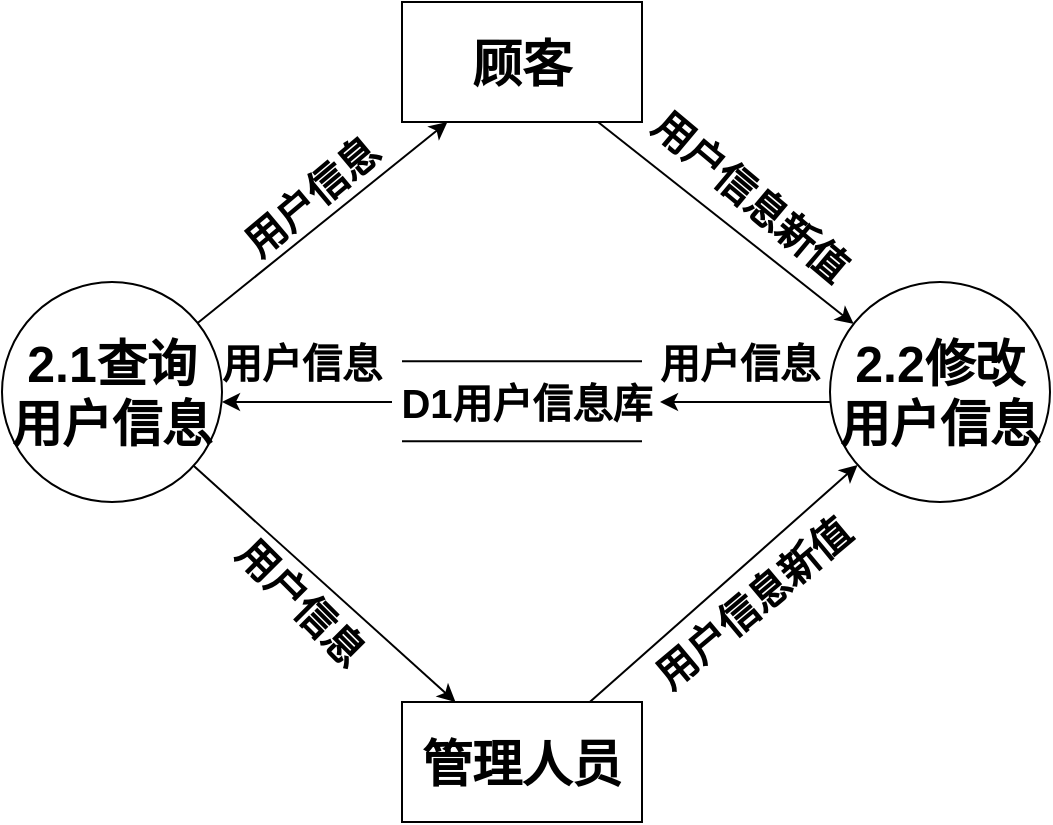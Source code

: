 <mxfile version="13.6.2" type="device"><diagram id="8H3_s1Qf1rbxUWx8Rzur" name="第 1 页"><mxGraphModel dx="1488" dy="640" grid="1" gridSize="10" guides="1" tooltips="1" connect="1" arrows="1" fold="1" page="1" pageScale="1" pageWidth="827" pageHeight="1169" math="0" shadow="0"><root><mxCell id="0"/><mxCell id="1" parent="0"/><mxCell id="8gSmiIWBC8Hmxz5W83Mj-1" value="&lt;font style=&quot;font-size: 25px&quot;&gt;&lt;b&gt;管理人员&lt;/b&gt;&lt;/font&gt;" style="rounded=0;whiteSpace=wrap;html=1;" vertex="1" parent="1"><mxGeometry x="200" y="420" width="120" height="60" as="geometry"/></mxCell><mxCell id="8gSmiIWBC8Hmxz5W83Mj-2" value="&lt;font style=&quot;font-size: 25px&quot;&gt;&lt;b&gt;顾客&lt;/b&gt;&lt;/font&gt;" style="rounded=0;whiteSpace=wrap;html=1;" vertex="1" parent="1"><mxGeometry x="200" y="70" width="120" height="60" as="geometry"/></mxCell><mxCell id="8gSmiIWBC8Hmxz5W83Mj-3" value="" style="endArrow=none;html=1;" edge="1" parent="1"><mxGeometry width="50" height="50" relative="1" as="geometry"><mxPoint x="200" y="249.66" as="sourcePoint"/><mxPoint x="320" y="249.66" as="targetPoint"/></mxGeometry></mxCell><mxCell id="8gSmiIWBC8Hmxz5W83Mj-4" value="" style="endArrow=none;html=1;" edge="1" parent="1"><mxGeometry width="50" height="50" relative="1" as="geometry"><mxPoint x="200" y="289.66" as="sourcePoint"/><mxPoint x="320" y="289.66" as="targetPoint"/></mxGeometry></mxCell><mxCell id="8gSmiIWBC8Hmxz5W83Mj-5" value="&lt;font size=&quot;1&quot;&gt;&lt;b style=&quot;font-size: 20px&quot;&gt;D1用户信息库&lt;/b&gt;&lt;/font&gt;" style="text;html=1;strokeColor=none;fillColor=none;align=center;verticalAlign=middle;whiteSpace=wrap;rounded=0;" vertex="1" parent="1"><mxGeometry x="195" y="260" width="135" height="20" as="geometry"/></mxCell><mxCell id="8gSmiIWBC8Hmxz5W83Mj-6" value="&lt;font style=&quot;font-size: 25px&quot;&gt;&lt;b&gt;2.1查询用户信息&lt;/b&gt;&lt;/font&gt;" style="ellipse;whiteSpace=wrap;html=1;aspect=fixed;" vertex="1" parent="1"><mxGeometry y="210" width="110" height="110" as="geometry"/></mxCell><mxCell id="8gSmiIWBC8Hmxz5W83Mj-7" value="&lt;span style=&quot;font-size: 25px&quot;&gt;&lt;b&gt;2.2修改用户信息&lt;/b&gt;&lt;/span&gt;" style="ellipse;whiteSpace=wrap;html=1;aspect=fixed;" vertex="1" parent="1"><mxGeometry x="414" y="210" width="110" height="110" as="geometry"/></mxCell><mxCell id="8gSmiIWBC8Hmxz5W83Mj-8" value="" style="endArrow=classic;html=1;" edge="1" parent="1" source="8gSmiIWBC8Hmxz5W83Mj-6" target="8gSmiIWBC8Hmxz5W83Mj-2"><mxGeometry width="50" height="50" relative="1" as="geometry"><mxPoint x="440" y="300" as="sourcePoint"/><mxPoint x="390" y="350" as="targetPoint"/></mxGeometry></mxCell><mxCell id="8gSmiIWBC8Hmxz5W83Mj-9" value="" style="endArrow=classic;html=1;" edge="1" parent="1" source="8gSmiIWBC8Hmxz5W83Mj-2" target="8gSmiIWBC8Hmxz5W83Mj-7"><mxGeometry width="50" height="50" relative="1" as="geometry"><mxPoint x="390" y="350" as="sourcePoint"/><mxPoint x="440" y="300" as="targetPoint"/></mxGeometry></mxCell><mxCell id="8gSmiIWBC8Hmxz5W83Mj-10" value="" style="endArrow=classic;html=1;" edge="1" parent="1" source="8gSmiIWBC8Hmxz5W83Mj-6" target="8gSmiIWBC8Hmxz5W83Mj-1"><mxGeometry width="50" height="50" relative="1" as="geometry"><mxPoint x="440" y="300" as="sourcePoint"/><mxPoint x="390" y="350" as="targetPoint"/></mxGeometry></mxCell><mxCell id="8gSmiIWBC8Hmxz5W83Mj-11" value="" style="endArrow=classic;html=1;" edge="1" parent="1" source="8gSmiIWBC8Hmxz5W83Mj-1" target="8gSmiIWBC8Hmxz5W83Mj-7"><mxGeometry width="50" height="50" relative="1" as="geometry"><mxPoint x="390" y="350" as="sourcePoint"/><mxPoint x="440" y="300" as="targetPoint"/></mxGeometry></mxCell><mxCell id="8gSmiIWBC8Hmxz5W83Mj-12" value="&lt;font size=&quot;1&quot;&gt;&lt;b style=&quot;font-size: 20px&quot;&gt;用户信息&lt;/b&gt;&lt;/font&gt;" style="text;html=1;strokeColor=none;fillColor=none;align=center;verticalAlign=middle;whiteSpace=wrap;rounded=0;rotation=-40;" vertex="1" parent="1"><mxGeometry x="108.83" y="156.79" width="90" height="20" as="geometry"/></mxCell><mxCell id="8gSmiIWBC8Hmxz5W83Mj-13" value="&lt;font size=&quot;1&quot;&gt;&lt;b style=&quot;font-size: 20px&quot;&gt;用户信息&lt;/b&gt;&lt;/font&gt;" style="text;html=1;strokeColor=none;fillColor=none;align=center;verticalAlign=middle;whiteSpace=wrap;rounded=0;rotation=45;" vertex="1" parent="1"><mxGeometry x="105" y="360" width="90" height="20" as="geometry"/></mxCell><mxCell id="8gSmiIWBC8Hmxz5W83Mj-14" value="" style="endArrow=classic;html=1;entryX=0;entryY=0.5;entryDx=0;entryDy=0;exitX=0;exitY=0.5;exitDx=0;exitDy=0;" edge="1" parent="1" source="8gSmiIWBC8Hmxz5W83Mj-5"><mxGeometry width="50" height="50" relative="1" as="geometry"><mxPoint x="190" y="270" as="sourcePoint"/><mxPoint x="110" y="270" as="targetPoint"/></mxGeometry></mxCell><mxCell id="8gSmiIWBC8Hmxz5W83Mj-15" value="&lt;font size=&quot;1&quot;&gt;&lt;b style=&quot;font-size: 20px&quot;&gt;用户信息&lt;/b&gt;&lt;/font&gt;" style="text;html=1;strokeColor=none;fillColor=none;align=center;verticalAlign=middle;whiteSpace=wrap;rounded=0;rotation=0;" vertex="1" parent="1"><mxGeometry x="108.83" y="240" width="82.36" height="20" as="geometry"/></mxCell><mxCell id="8gSmiIWBC8Hmxz5W83Mj-16" value="" style="endArrow=classic;html=1;entryX=0;entryY=0.5;entryDx=0;entryDy=0;" edge="1" parent="1"><mxGeometry width="50" height="50" relative="1" as="geometry"><mxPoint x="414" y="270" as="sourcePoint"/><mxPoint x="329" y="270" as="targetPoint"/></mxGeometry></mxCell><mxCell id="8gSmiIWBC8Hmxz5W83Mj-17" value="&lt;font size=&quot;1&quot;&gt;&lt;b style=&quot;font-size: 20px&quot;&gt;用户信息&lt;/b&gt;&lt;/font&gt;" style="text;html=1;strokeColor=none;fillColor=none;align=center;verticalAlign=middle;whiteSpace=wrap;rounded=0;rotation=0;" vertex="1" parent="1"><mxGeometry x="327.83" y="240" width="82.36" height="20" as="geometry"/></mxCell><mxCell id="8gSmiIWBC8Hmxz5W83Mj-18" value="&lt;font size=&quot;1&quot;&gt;&lt;b style=&quot;font-size: 20px&quot;&gt;用户信息新值&lt;/b&gt;&lt;/font&gt;" style="text;html=1;strokeColor=none;fillColor=none;align=center;verticalAlign=middle;whiteSpace=wrap;rounded=0;rotation=40;" vertex="1" parent="1"><mxGeometry x="305" y="156.79" width="140" height="20" as="geometry"/></mxCell><mxCell id="8gSmiIWBC8Hmxz5W83Mj-19" value="&lt;font size=&quot;1&quot;&gt;&lt;b style=&quot;font-size: 20px&quot;&gt;用户信息新值&lt;/b&gt;&lt;/font&gt;" style="text;html=1;strokeColor=none;fillColor=none;align=center;verticalAlign=middle;whiteSpace=wrap;rounded=0;rotation=-40;" vertex="1" parent="1"><mxGeometry x="310" y="360" width="130" height="20" as="geometry"/></mxCell></root></mxGraphModel></diagram></mxfile>